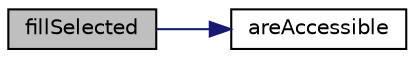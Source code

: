 digraph "fillSelected"
{
 // LATEX_PDF_SIZE
  edge [fontname="Helvetica",fontsize="10",labelfontname="Helvetica",labelfontsize="10"];
  node [fontname="Helvetica",fontsize="10",shape=record];
  rankdir="LR";
  Node1 [label="fillSelected",height=0.2,width=0.4,color="black", fillcolor="grey75", style="filled", fontcolor="black",tooltip=" "];
  Node1 -> Node2 [color="midnightblue",fontsize="10",style="solid",fontname="Helvetica"];
  Node2 [label="areAccessible",height=0.2,width=0.4,color="black", fillcolor="white", style="filled",URL="$namespacepFlow.html#a7cbb48190b1da0908485fc8414369485",tooltip="Is MemoerySpace accessible from ExecutionSpace."];
}
